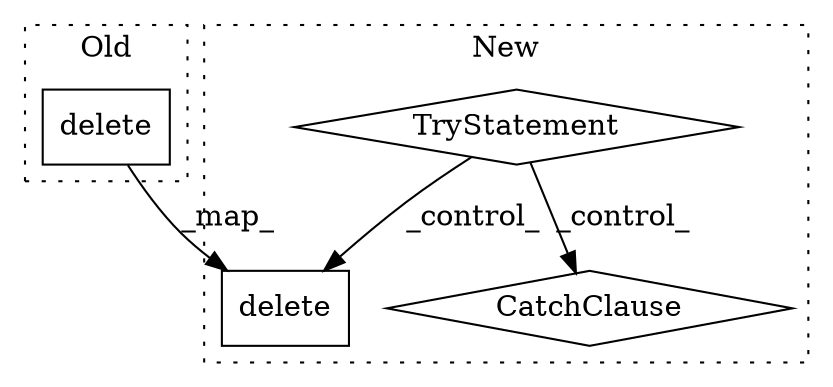 digraph G {
subgraph cluster0 {
1 [label="delete" a="32" s="2329" l="8" shape="box"];
label = "Old";
style="dotted";
}
subgraph cluster1 {
2 [label="delete" a="32" s="2415" l="8" shape="box"];
3 [label="TryStatement" a="54" s="2389" l="4" shape="diamond"];
4 [label="CatchClause" a="12" s="2434,2470" l="13,2" shape="diamond"];
label = "New";
style="dotted";
}
1 -> 2 [label="_map_"];
3 -> 4 [label="_control_"];
3 -> 2 [label="_control_"];
}